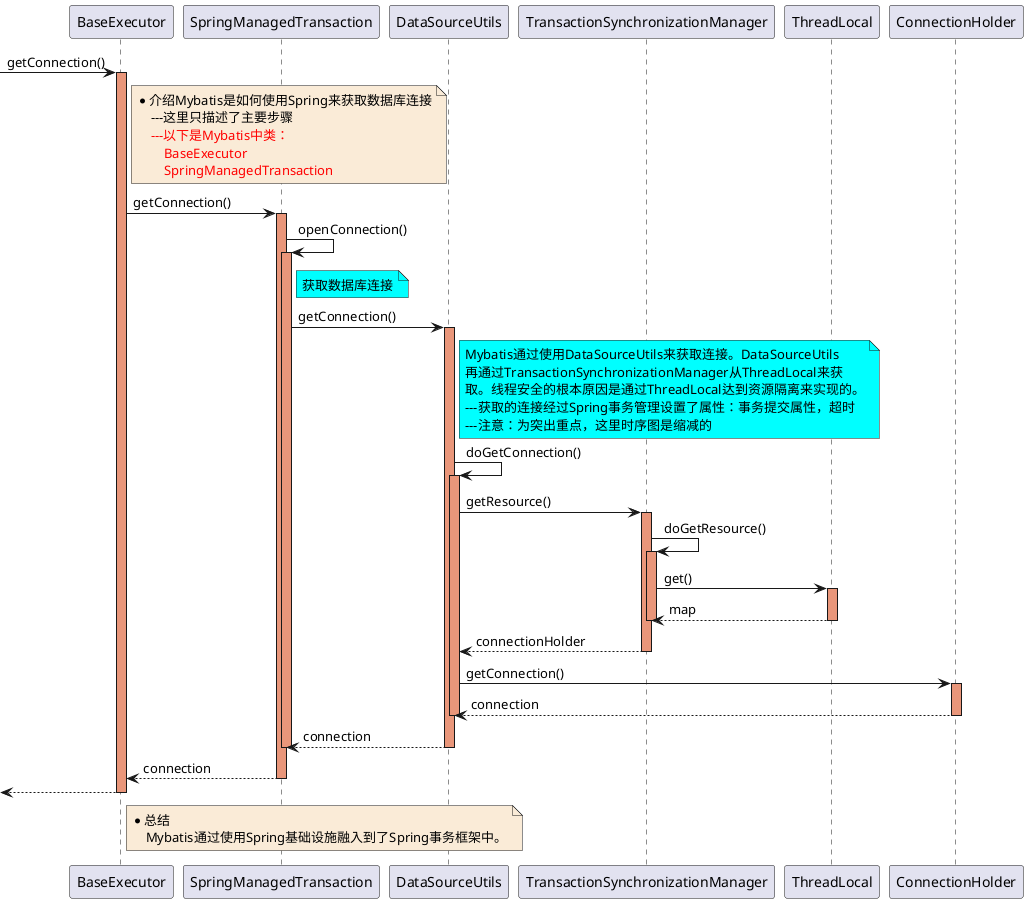 @startuml

-> BaseExecutor: getConnection()
activate BaseExecutor #DarkSalmon

note right of BaseExecutor #FAEBD7
    *介绍Mybatis是如何使用Spring来获取数据库连接
        ---这里只描述了主要步骤
        <font color=red>---以下是Mybatis中类：</font>
            <font color=red>BaseExecutor</font>
            <font color=red>SpringManagedTransaction</font>
end note

BaseExecutor -> SpringManagedTransaction : getConnection()
activate SpringManagedTransaction #DarkSalmon

    SpringManagedTransaction -> SpringManagedTransaction : openConnection()
    activate SpringManagedTransaction #DarkSalmon

         note right of SpringManagedTransaction #aqua
             获取数据库连接
         end note
         SpringManagedTransaction -> DataSourceUtils : getConnection()
         activate DataSourceUtils #DarkSalmon

             note right of DataSourceUtils #aqua
                 Mybatis通过使用DataSourceUtils来获取连接。DataSourceUtils
                 再通过TransactionSynchronizationManager从ThreadLocal来获
                 取。线程安全的根本原因是通过ThreadLocal达到资源隔离来实现的。
                 ---获取的连接经过Spring事务管理设置了属性：事务提交属性，超时
                 ---注意：为突出重点，这里时序图是缩减的
             end note

             DataSourceUtils -> DataSourceUtils : doGetConnection()
             activate DataSourceUtils #DarkSalmon

                 DataSourceUtils -> TransactionSynchronizationManager : getResource()
                 activate TransactionSynchronizationManager #DarkSalmon

                     TransactionSynchronizationManager -> TransactionSynchronizationManager : doGetResource()
                     activate TransactionSynchronizationManager #DarkSalmon

                         TransactionSynchronizationManager -> ThreadLocal : get()
                         activate ThreadLocal #DarkSalmon
                         ThreadLocal --> TransactionSynchronizationManager : map
                         deactivate ThreadLocal

                     deactivate TransactionSynchronizationManager

                 TransactionSynchronizationManager --> DataSourceUtils : connectionHolder
                 deactivate TransactionSynchronizationManager

                 DataSourceUtils -> ConnectionHolder : getConnection()
                 activate ConnectionHolder #DarkSalmon
                 ConnectionHolder --> DataSourceUtils : connection
                 deactivate ConnectionHolder

             deactivate DataSourceUtils

         DataSourceUtils --> SpringManagedTransaction : connection
         deactivate DataSourceUtils

    deactivate SpringManagedTransaction

SpringManagedTransaction --> BaseExecutor : connection
deactivate SpringManagedTransaction


<-- BaseExecutor
deactivate BaseExecutor

note right of BaseExecutor #FAEBD7
    *总结
        Mybatis通过使用Spring基础设施融入到了Spring事务框架中。
end note

@enduml